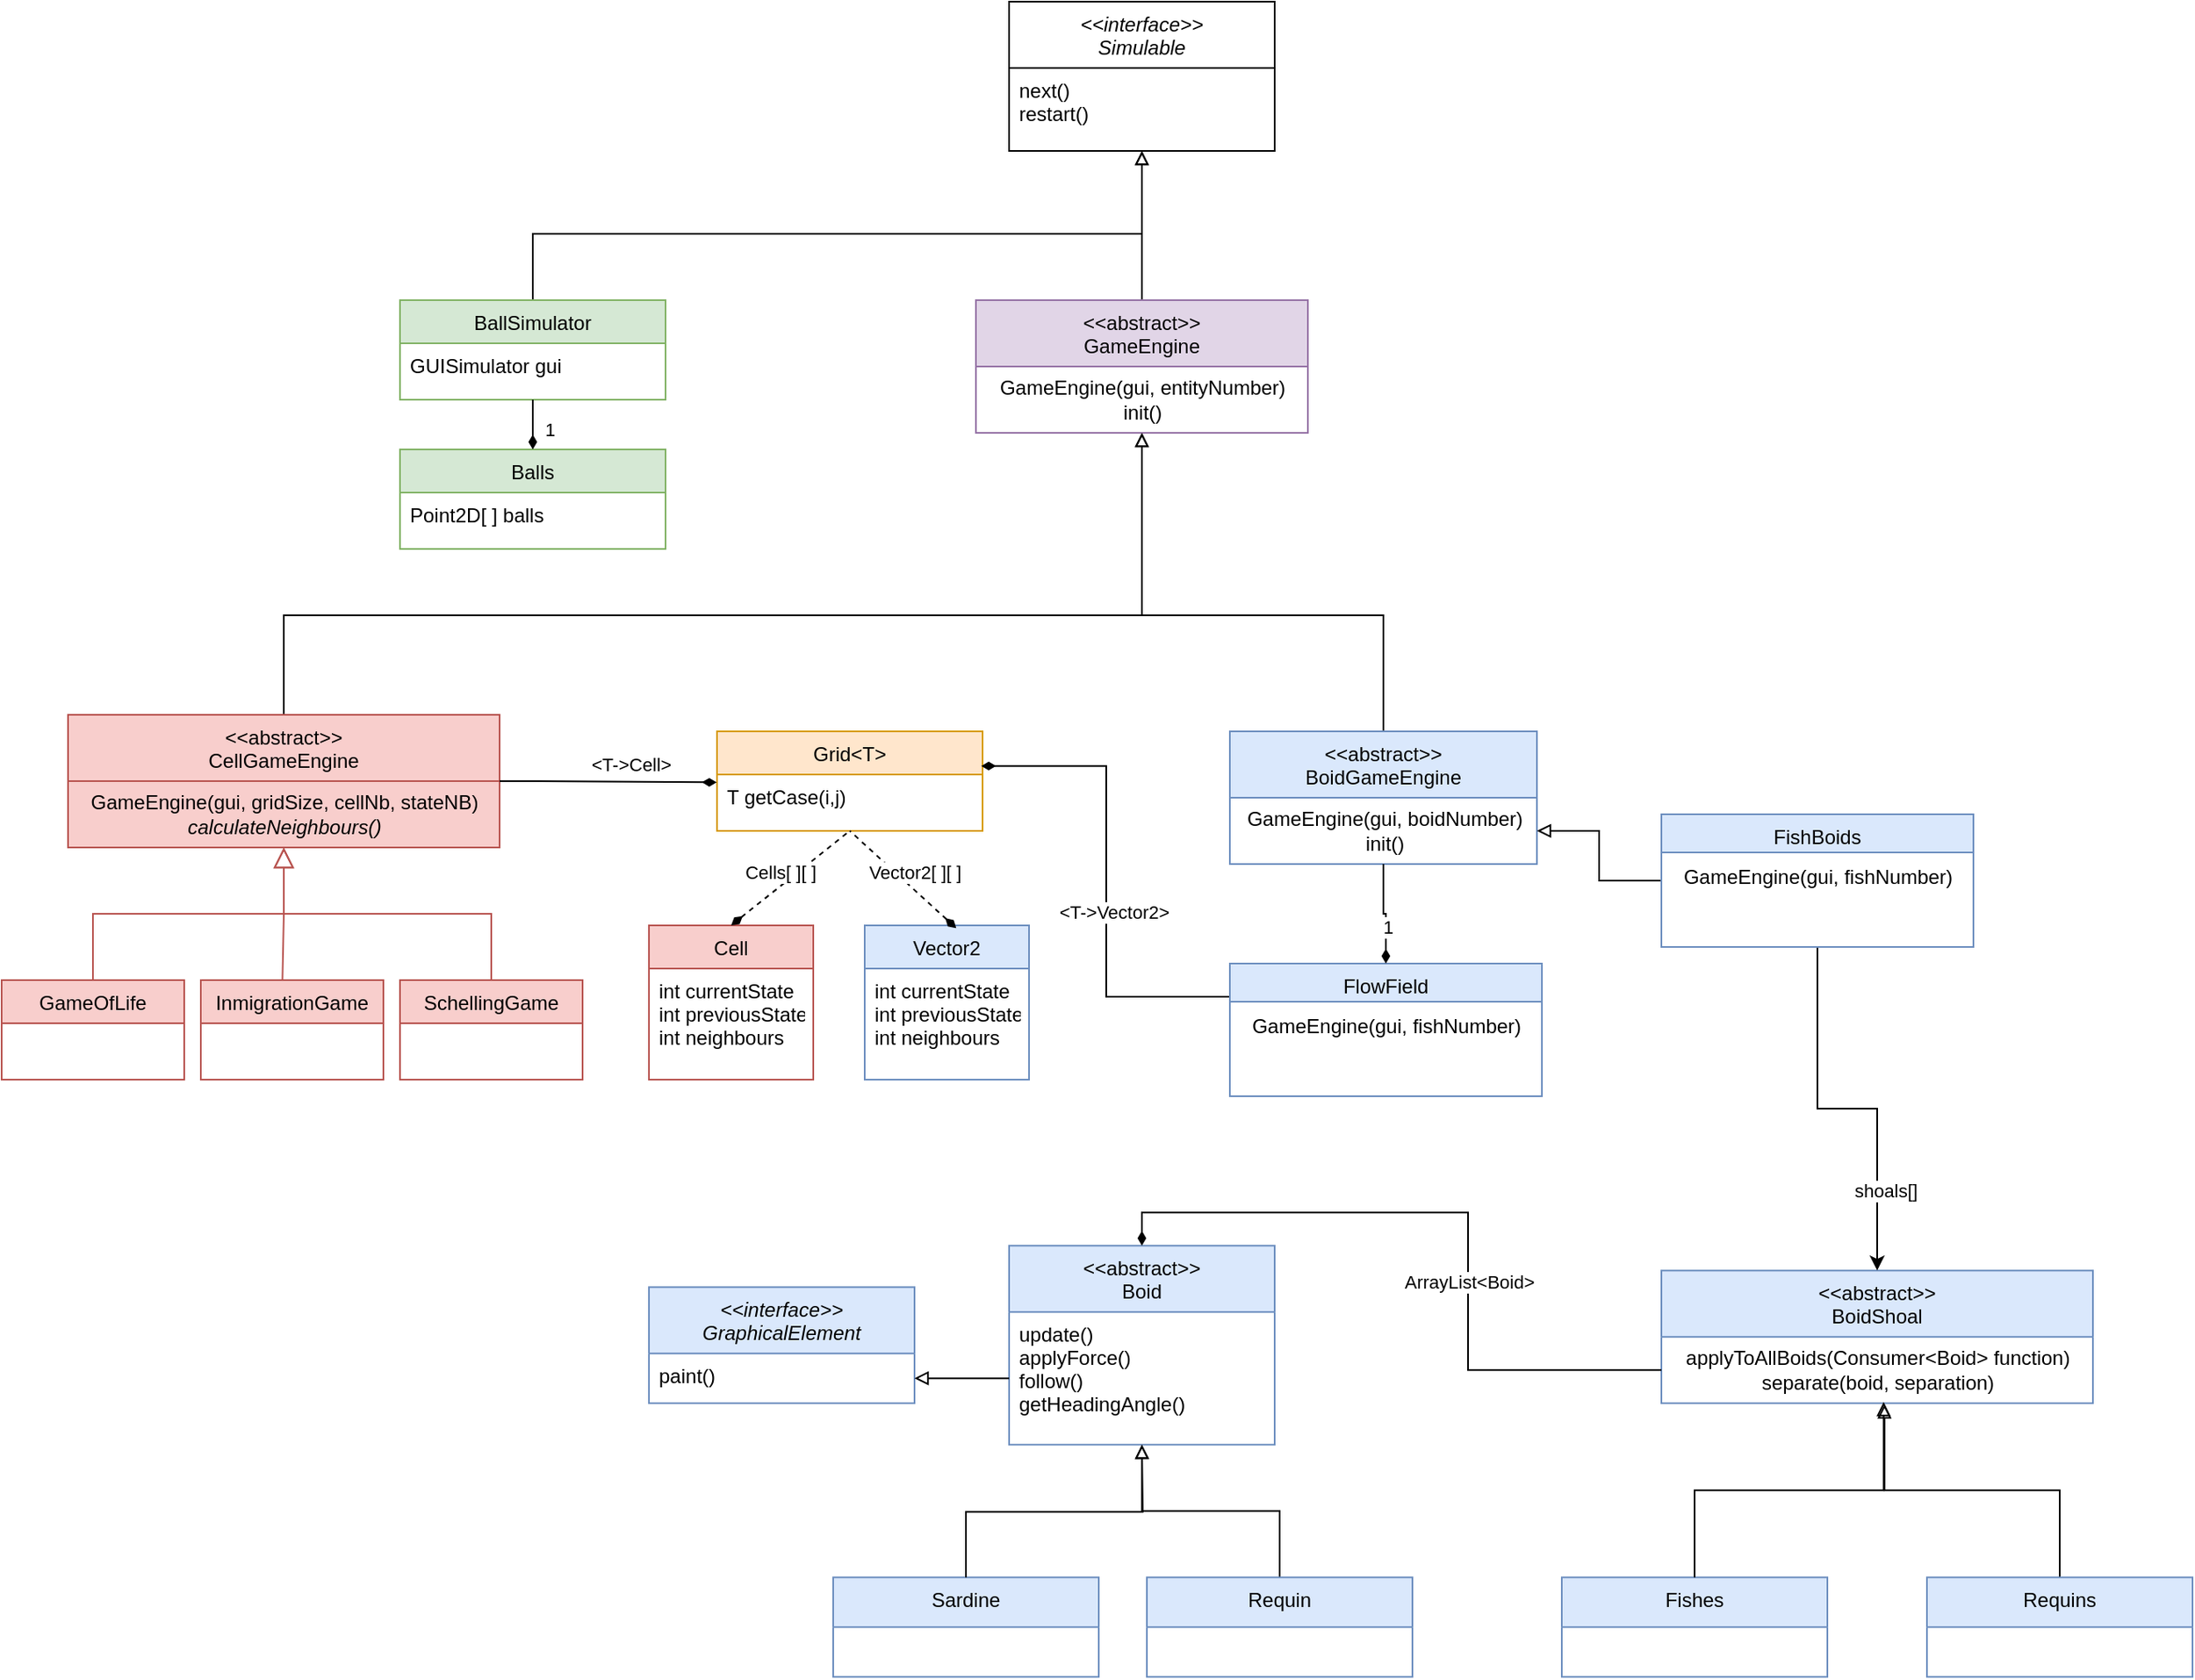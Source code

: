 <mxfile version="22.1.1" type="device">
  <diagram id="C5RBs43oDa-KdzZeNtuy" name="Page-1">
    <mxGraphModel dx="1716" dy="994" grid="1" gridSize="10" guides="1" tooltips="1" connect="1" arrows="1" fold="1" page="1" pageScale="1" pageWidth="827" pageHeight="1169" math="0" shadow="0">
      <root>
        <mxCell id="WIyWlLk6GJQsqaUBKTNV-0" />
        <mxCell id="WIyWlLk6GJQsqaUBKTNV-1" parent="WIyWlLk6GJQsqaUBKTNV-0" />
        <mxCell id="zkfFHV4jXpPFQw0GAbJ--0" value="&lt;&lt;interface&gt;&gt;&#xa;Simulable" style="swimlane;fontStyle=2;align=center;verticalAlign=top;childLayout=stackLayout;horizontal=1;startSize=40;horizontalStack=0;resizeParent=1;resizeLast=0;collapsible=1;marginBottom=0;rounded=0;shadow=0;strokeWidth=1;" parent="WIyWlLk6GJQsqaUBKTNV-1" vertex="1">
          <mxGeometry x="737" y="120" width="160" height="90" as="geometry">
            <mxRectangle x="230" y="140" width="160" height="26" as="alternateBounds" />
          </mxGeometry>
        </mxCell>
        <mxCell id="zkfFHV4jXpPFQw0GAbJ--3" value="next()&#xa;restart()" style="text;align=left;verticalAlign=top;spacingLeft=4;spacingRight=4;overflow=hidden;rotatable=0;points=[[0,0.5],[1,0.5]];portConstraint=eastwest;rounded=0;shadow=0;html=0;" parent="zkfFHV4jXpPFQw0GAbJ--0" vertex="1">
          <mxGeometry y="40" width="160" height="50" as="geometry" />
        </mxCell>
        <mxCell id="DB8CZuMmbGzY8GER_vUw-54" style="edgeStyle=orthogonalEdgeStyle;rounded=0;orthogonalLoop=1;jettySize=auto;html=1;endArrow=block;endFill=0;exitX=0.5;exitY=0;exitDx=0;exitDy=0;" edge="1" parent="WIyWlLk6GJQsqaUBKTNV-1" source="zkfFHV4jXpPFQw0GAbJ--6" target="zkfFHV4jXpPFQw0GAbJ--0">
          <mxGeometry relative="1" as="geometry">
            <Array as="points">
              <mxPoint x="450" y="260" />
              <mxPoint x="817" y="260" />
            </Array>
          </mxGeometry>
        </mxCell>
        <mxCell id="zkfFHV4jXpPFQw0GAbJ--6" value="BallSimulator" style="swimlane;fontStyle=0;align=center;verticalAlign=top;childLayout=stackLayout;horizontal=1;startSize=26;horizontalStack=0;resizeParent=1;resizeLast=0;collapsible=1;marginBottom=0;rounded=0;shadow=0;strokeWidth=1;fillColor=#d5e8d4;strokeColor=#82b366;" parent="WIyWlLk6GJQsqaUBKTNV-1" vertex="1">
          <mxGeometry x="370" y="300" width="160" height="60" as="geometry">
            <mxRectangle x="130" y="380" width="160" height="26" as="alternateBounds" />
          </mxGeometry>
        </mxCell>
        <mxCell id="zkfFHV4jXpPFQw0GAbJ--7" value="GUISimulator gui" style="text;align=left;verticalAlign=top;spacingLeft=4;spacingRight=4;overflow=hidden;rotatable=0;points=[[0,0.5],[1,0.5]];portConstraint=eastwest;" parent="zkfFHV4jXpPFQw0GAbJ--6" vertex="1">
          <mxGeometry y="26" width="160" height="26" as="geometry" />
        </mxCell>
        <mxCell id="DB8CZuMmbGzY8GER_vUw-55" style="edgeStyle=orthogonalEdgeStyle;rounded=0;orthogonalLoop=1;jettySize=auto;html=1;endArrow=block;endFill=0;" edge="1" parent="WIyWlLk6GJQsqaUBKTNV-1" source="zkfFHV4jXpPFQw0GAbJ--13" target="6pFIFXFvaABA9hx1Z5jU-20">
          <mxGeometry relative="1" as="geometry">
            <Array as="points">
              <mxPoint x="300" y="490" />
              <mxPoint x="817" y="490" />
            </Array>
          </mxGeometry>
        </mxCell>
        <mxCell id="zkfFHV4jXpPFQw0GAbJ--13" value="&lt;&lt;abstract&gt;&gt;&#xa;CellGameEngine" style="swimlane;fontStyle=0;align=center;verticalAlign=top;childLayout=stackLayout;horizontal=1;startSize=40;horizontalStack=0;resizeParent=1;resizeLast=0;collapsible=1;marginBottom=0;rounded=0;shadow=0;strokeWidth=1;fillColor=#f8cecc;strokeColor=#b85450;" parent="WIyWlLk6GJQsqaUBKTNV-1" vertex="1">
          <mxGeometry x="170" y="550" width="260" height="80" as="geometry">
            <mxRectangle x="340" y="380" width="170" height="26" as="alternateBounds" />
          </mxGeometry>
        </mxCell>
        <mxCell id="DB8CZuMmbGzY8GER_vUw-8" value="&lt;div&gt;GameEngine(gui, gridSize, cellNb, stateNB)&lt;/div&gt;&lt;div&gt;&lt;i&gt;calculateNeighbours()&lt;/i&gt;&lt;br&gt;&lt;/div&gt;" style="text;html=1;align=center;verticalAlign=middle;resizable=0;points=[];autosize=1;strokeColor=#b85450;fillColor=#f8cecc;" vertex="1" parent="zkfFHV4jXpPFQw0GAbJ--13">
          <mxGeometry y="40" width="260" height="40" as="geometry" />
        </mxCell>
        <mxCell id="6pFIFXFvaABA9hx1Z5jU-0" value="Balls" style="swimlane;fontStyle=0;align=center;verticalAlign=top;childLayout=stackLayout;horizontal=1;startSize=26;horizontalStack=0;resizeParent=1;resizeLast=0;collapsible=1;marginBottom=0;rounded=0;shadow=0;strokeWidth=1;fillColor=#d5e8d4;strokeColor=#82b366;" parent="WIyWlLk6GJQsqaUBKTNV-1" vertex="1">
          <mxGeometry x="370" y="390" width="160" height="60" as="geometry">
            <mxRectangle x="130" y="380" width="160" height="26" as="alternateBounds" />
          </mxGeometry>
        </mxCell>
        <mxCell id="6pFIFXFvaABA9hx1Z5jU-1" value="Point2D[ ] balls" style="text;align=left;verticalAlign=top;spacingLeft=4;spacingRight=4;overflow=hidden;rotatable=0;points=[[0,0.5],[1,0.5]];portConstraint=eastwest;" parent="6pFIFXFvaABA9hx1Z5jU-0" vertex="1">
          <mxGeometry y="26" width="160" height="26" as="geometry" />
        </mxCell>
        <mxCell id="6pFIFXFvaABA9hx1Z5jU-2" value="" style="endArrow=none;html=1;rounded=0;entryX=0.5;entryY=1;entryDx=0;entryDy=0;exitX=0.5;exitY=0;exitDx=0;exitDy=0;startArrow=diamondThin;startFill=1;" parent="WIyWlLk6GJQsqaUBKTNV-1" source="6pFIFXFvaABA9hx1Z5jU-0" target="zkfFHV4jXpPFQw0GAbJ--6" edge="1">
          <mxGeometry width="50" height="50" relative="1" as="geometry">
            <mxPoint x="430" y="430" as="sourcePoint" />
            <mxPoint x="480" y="380" as="targetPoint" />
          </mxGeometry>
        </mxCell>
        <mxCell id="6pFIFXFvaABA9hx1Z5jU-3" value="1" style="edgeLabel;html=1;align=center;verticalAlign=middle;resizable=0;points=[];" parent="6pFIFXFvaABA9hx1Z5jU-2" vertex="1" connectable="0">
          <mxGeometry x="-0.2" y="-1" relative="1" as="geometry">
            <mxPoint x="9" as="offset" />
          </mxGeometry>
        </mxCell>
        <mxCell id="6pFIFXFvaABA9hx1Z5jU-4" value="Grid&lt;T&gt;" style="swimlane;fontStyle=0;align=center;verticalAlign=top;childLayout=stackLayout;horizontal=1;startSize=26;horizontalStack=0;resizeParent=1;resizeLast=0;collapsible=1;marginBottom=0;rounded=0;shadow=0;strokeWidth=1;fillColor=#ffe6cc;strokeColor=#d79b00;" parent="WIyWlLk6GJQsqaUBKTNV-1" vertex="1">
          <mxGeometry x="561" y="560" width="160" height="60" as="geometry">
            <mxRectangle x="130" y="380" width="160" height="26" as="alternateBounds" />
          </mxGeometry>
        </mxCell>
        <mxCell id="6pFIFXFvaABA9hx1Z5jU-5" value="T getCase(i,j)" style="text;align=left;verticalAlign=top;spacingLeft=4;spacingRight=4;overflow=hidden;rotatable=0;points=[[0,0.5],[1,0.5]];portConstraint=eastwest;" parent="6pFIFXFvaABA9hx1Z5jU-4" vertex="1">
          <mxGeometry y="26" width="160" height="26" as="geometry" />
        </mxCell>
        <mxCell id="6pFIFXFvaABA9hx1Z5jU-6" value="" style="endArrow=none;html=1;rounded=0;entryX=1;entryY=0.5;entryDx=0;entryDy=0;exitX=-0.001;exitY=0.182;exitDx=0;exitDy=0;startArrow=diamondThin;startFill=1;exitPerimeter=0;" parent="WIyWlLk6GJQsqaUBKTNV-1" source="6pFIFXFvaABA9hx1Z5jU-5" target="zkfFHV4jXpPFQw0GAbJ--13" edge="1">
          <mxGeometry width="50" height="50" relative="1" as="geometry">
            <mxPoint x="102" y="660" as="sourcePoint" />
            <mxPoint x="102" y="620" as="targetPoint" />
            <Array as="points">
              <mxPoint x="450" y="590" />
            </Array>
          </mxGeometry>
        </mxCell>
        <mxCell id="6pFIFXFvaABA9hx1Z5jU-7" value="&amp;lt;T-&amp;gt;Cell&amp;gt;" style="edgeLabel;html=1;align=center;verticalAlign=middle;resizable=0;points=[];" parent="6pFIFXFvaABA9hx1Z5jU-6" vertex="1" connectable="0">
          <mxGeometry x="-0.2" y="-1" relative="1" as="geometry">
            <mxPoint y="-10" as="offset" />
          </mxGeometry>
        </mxCell>
        <mxCell id="6pFIFXFvaABA9hx1Z5jU-8" value="Cell" style="swimlane;fontStyle=0;align=center;verticalAlign=top;childLayout=stackLayout;horizontal=1;startSize=26;horizontalStack=0;resizeParent=1;resizeLast=0;collapsible=1;marginBottom=0;rounded=0;shadow=0;strokeWidth=1;fillColor=#f8cecc;strokeColor=#b85450;" parent="WIyWlLk6GJQsqaUBKTNV-1" vertex="1">
          <mxGeometry x="520" y="677" width="99" height="93" as="geometry">
            <mxRectangle x="130" y="380" width="160" height="26" as="alternateBounds" />
          </mxGeometry>
        </mxCell>
        <mxCell id="6pFIFXFvaABA9hx1Z5jU-9" value="int currentState&#xa;int previousState&#xa;int neighbours" style="text;align=left;verticalAlign=top;spacingLeft=4;spacingRight=4;overflow=hidden;rotatable=0;points=[[0,0.5],[1,0.5]];portConstraint=eastwest;" parent="6pFIFXFvaABA9hx1Z5jU-8" vertex="1">
          <mxGeometry y="26" width="99" height="64" as="geometry" />
        </mxCell>
        <mxCell id="6pFIFXFvaABA9hx1Z5jU-12" value="GameOfLife" style="swimlane;fontStyle=0;align=center;verticalAlign=top;childLayout=stackLayout;horizontal=1;startSize=26;horizontalStack=0;resizeParent=1;resizeLast=0;collapsible=1;marginBottom=0;rounded=0;shadow=0;strokeWidth=1;fillColor=#f8cecc;strokeColor=#b85450;" parent="WIyWlLk6GJQsqaUBKTNV-1" vertex="1">
          <mxGeometry x="130" y="710" width="110" height="60" as="geometry">
            <mxRectangle x="130" y="380" width="160" height="26" as="alternateBounds" />
          </mxGeometry>
        </mxCell>
        <mxCell id="6pFIFXFvaABA9hx1Z5jU-14" value="InmigrationGame" style="swimlane;fontStyle=0;align=center;verticalAlign=top;childLayout=stackLayout;horizontal=1;startSize=26;horizontalStack=0;resizeParent=1;resizeLast=0;collapsible=1;marginBottom=0;rounded=0;shadow=0;strokeWidth=1;fillColor=#f8cecc;strokeColor=#b85450;" parent="WIyWlLk6GJQsqaUBKTNV-1" vertex="1">
          <mxGeometry x="250" y="710" width="110" height="60" as="geometry">
            <mxRectangle x="130" y="380" width="160" height="26" as="alternateBounds" />
          </mxGeometry>
        </mxCell>
        <mxCell id="6pFIFXFvaABA9hx1Z5jU-15" value="SchellingGame" style="swimlane;fontStyle=0;align=center;verticalAlign=top;childLayout=stackLayout;horizontal=1;startSize=26;horizontalStack=0;resizeParent=1;resizeLast=0;collapsible=1;marginBottom=0;rounded=0;shadow=0;strokeWidth=1;fillColor=#f8cecc;strokeColor=#b85450;" parent="WIyWlLk6GJQsqaUBKTNV-1" vertex="1">
          <mxGeometry x="370" y="710" width="110" height="60" as="geometry">
            <mxRectangle x="130" y="380" width="160" height="26" as="alternateBounds" />
          </mxGeometry>
        </mxCell>
        <mxCell id="DB8CZuMmbGzY8GER_vUw-53" style="edgeStyle=orthogonalEdgeStyle;rounded=0;orthogonalLoop=1;jettySize=auto;html=1;endArrow=block;endFill=0;" edge="1" parent="WIyWlLk6GJQsqaUBKTNV-1" source="6pFIFXFvaABA9hx1Z5jU-20" target="zkfFHV4jXpPFQw0GAbJ--0">
          <mxGeometry relative="1" as="geometry" />
        </mxCell>
        <mxCell id="6pFIFXFvaABA9hx1Z5jU-20" value="&lt;&lt;abstract&gt;&gt;&#xa;GameEngine" style="swimlane;fontStyle=0;align=center;verticalAlign=top;childLayout=stackLayout;horizontal=1;startSize=40;horizontalStack=0;resizeParent=1;resizeLast=0;collapsible=1;marginBottom=0;rounded=0;shadow=0;strokeWidth=1;fillColor=#e1d5e7;strokeColor=#9673a6;" parent="WIyWlLk6GJQsqaUBKTNV-1" vertex="1">
          <mxGeometry x="717" y="300" width="200" height="80" as="geometry">
            <mxRectangle x="340" y="380" width="170" height="26" as="alternateBounds" />
          </mxGeometry>
        </mxCell>
        <mxCell id="DB8CZuMmbGzY8GER_vUw-7" value="&lt;div&gt;GameEngine(gui, entityNumber)&lt;/div&gt;&lt;div&gt;init()&lt;br&gt;&lt;/div&gt;" style="text;html=1;align=center;verticalAlign=middle;resizable=0;points=[];autosize=1;strokeColor=none;fillColor=none;" vertex="1" parent="6pFIFXFvaABA9hx1Z5jU-20">
          <mxGeometry y="40" width="200" height="40" as="geometry" />
        </mxCell>
        <mxCell id="DB8CZuMmbGzY8GER_vUw-1" value="" style="endArrow=none;html=1;rounded=0;entryX=0.5;entryY=1;entryDx=0;entryDy=0;exitX=0.5;exitY=0;exitDx=0;exitDy=0;startArrow=diamondThin;startFill=1;dashed=1;" edge="1" parent="WIyWlLk6GJQsqaUBKTNV-1" source="6pFIFXFvaABA9hx1Z5jU-8" target="6pFIFXFvaABA9hx1Z5jU-4">
          <mxGeometry width="50" height="50" relative="1" as="geometry">
            <mxPoint x="571" y="601" as="sourcePoint" />
            <mxPoint x="403" y="745" as="targetPoint" />
            <Array as="points" />
          </mxGeometry>
        </mxCell>
        <mxCell id="DB8CZuMmbGzY8GER_vUw-2" value="Cells[ ][ ]" style="edgeLabel;html=1;align=center;verticalAlign=middle;resizable=0;points=[];" vertex="1" connectable="0" parent="DB8CZuMmbGzY8GER_vUw-1">
          <mxGeometry x="-0.2" y="-1" relative="1" as="geometry">
            <mxPoint y="-10" as="offset" />
          </mxGeometry>
        </mxCell>
        <mxCell id="6pFIFXFvaABA9hx1Z5jU-16" value="" style="endArrow=block;endSize=10;endFill=0;shadow=0;strokeWidth=1;rounded=0;edgeStyle=elbowEdgeStyle;elbow=vertical;entryX=0.5;entryY=1;entryDx=0;entryDy=0;exitX=0.5;exitY=0;exitDx=0;exitDy=0;fillColor=#f8cecc;strokeColor=#b85450;" parent="WIyWlLk6GJQsqaUBKTNV-1" target="zkfFHV4jXpPFQw0GAbJ--13" edge="1" source="6pFIFXFvaABA9hx1Z5jU-15">
          <mxGeometry width="160" relative="1" as="geometry">
            <mxPoint x="422" y="650" as="sourcePoint" />
            <mxPoint x="312" y="500" as="targetPoint" />
          </mxGeometry>
        </mxCell>
        <mxCell id="6pFIFXFvaABA9hx1Z5jU-17" value="" style="endArrow=block;endSize=10;endFill=0;shadow=0;strokeWidth=1;rounded=0;edgeStyle=elbowEdgeStyle;elbow=vertical;entryX=0.5;entryY=1;entryDx=0;entryDy=0;exitX=0.5;exitY=0;exitDx=0;exitDy=0;fillColor=#f8cecc;strokeColor=#b85450;" parent="WIyWlLk6GJQsqaUBKTNV-1" target="zkfFHV4jXpPFQw0GAbJ--13" edge="1" source="6pFIFXFvaABA9hx1Z5jU-12">
          <mxGeometry width="160" relative="1" as="geometry">
            <mxPoint x="182" y="650" as="sourcePoint" />
            <mxPoint x="372" y="500" as="targetPoint" />
          </mxGeometry>
        </mxCell>
        <mxCell id="DB8CZuMmbGzY8GER_vUw-9" value="" style="endArrow=none;html=1;rounded=0;exitX=0.447;exitY=-0.001;exitDx=0;exitDy=0;exitPerimeter=0;fillColor=#f8cecc;strokeColor=#b85450;" edge="1" parent="WIyWlLk6GJQsqaUBKTNV-1" source="6pFIFXFvaABA9hx1Z5jU-14">
          <mxGeometry width="50" height="50" relative="1" as="geometry">
            <mxPoint x="260" y="720" as="sourcePoint" />
            <mxPoint x="300" y="670" as="targetPoint" />
          </mxGeometry>
        </mxCell>
        <mxCell id="DB8CZuMmbGzY8GER_vUw-56" style="edgeStyle=orthogonalEdgeStyle;rounded=0;orthogonalLoop=1;jettySize=auto;html=1;endArrow=block;endFill=0;" edge="1" parent="WIyWlLk6GJQsqaUBKTNV-1" source="DB8CZuMmbGzY8GER_vUw-10" target="6pFIFXFvaABA9hx1Z5jU-20">
          <mxGeometry relative="1" as="geometry">
            <Array as="points">
              <mxPoint x="962" y="490" />
              <mxPoint x="817" y="490" />
            </Array>
          </mxGeometry>
        </mxCell>
        <mxCell id="DB8CZuMmbGzY8GER_vUw-10" value="&lt;&lt;abstract&gt;&gt;&#xa;BoidGameEngine" style="swimlane;fontStyle=0;align=center;verticalAlign=top;childLayout=stackLayout;horizontal=1;startSize=40;horizontalStack=0;resizeParent=1;resizeLast=0;collapsible=1;marginBottom=0;rounded=0;shadow=0;strokeWidth=1;fillColor=#dae8fc;strokeColor=#6c8ebf;" vertex="1" parent="WIyWlLk6GJQsqaUBKTNV-1">
          <mxGeometry x="870" y="560" width="185" height="80" as="geometry">
            <mxRectangle x="340" y="380" width="170" height="26" as="alternateBounds" />
          </mxGeometry>
        </mxCell>
        <mxCell id="DB8CZuMmbGzY8GER_vUw-11" value="&lt;div&gt;GameEngine(gui, boidNumber)&lt;/div&gt;&lt;div&gt;init()&lt;br&gt;&lt;/div&gt;" style="text;html=1;align=center;verticalAlign=middle;resizable=0;points=[];autosize=1;strokeColor=none;fillColor=none;" vertex="1" parent="DB8CZuMmbGzY8GER_vUw-10">
          <mxGeometry y="40" width="185" height="40" as="geometry" />
        </mxCell>
        <mxCell id="DB8CZuMmbGzY8GER_vUw-15" value="&lt;&lt;abstract&gt;&gt;&#xa;Boid" style="swimlane;fontStyle=0;align=center;verticalAlign=top;childLayout=stackLayout;horizontal=1;startSize=40;horizontalStack=0;resizeParent=1;resizeLast=0;collapsible=1;marginBottom=0;rounded=0;shadow=0;strokeWidth=1;fillColor=#dae8fc;strokeColor=#6c8ebf;" vertex="1" parent="WIyWlLk6GJQsqaUBKTNV-1">
          <mxGeometry x="737" y="870.08" width="160" height="120" as="geometry">
            <mxRectangle x="130" y="380" width="160" height="26" as="alternateBounds" />
          </mxGeometry>
        </mxCell>
        <mxCell id="DB8CZuMmbGzY8GER_vUw-16" value="update()&#xa;applyForce()&#xa;follow()&#xa;getHeadingAngle()&#xa;&#xa;" style="text;align=left;verticalAlign=top;spacingLeft=4;spacingRight=4;overflow=hidden;rotatable=0;points=[[0,0.5],[1,0.5]];portConstraint=eastwest;" vertex="1" parent="DB8CZuMmbGzY8GER_vUw-15">
          <mxGeometry y="40" width="160" height="80" as="geometry" />
        </mxCell>
        <mxCell id="DB8CZuMmbGzY8GER_vUw-17" value="&lt;&lt;interface&gt;&gt;&#xa;GraphicalElement" style="swimlane;fontStyle=2;align=center;verticalAlign=top;childLayout=stackLayout;horizontal=1;startSize=40;horizontalStack=0;resizeParent=1;resizeLast=0;collapsible=1;marginBottom=0;rounded=0;shadow=0;strokeWidth=1;fillColor=#dae8fc;strokeColor=#6c8ebf;" vertex="1" parent="WIyWlLk6GJQsqaUBKTNV-1">
          <mxGeometry x="520" y="895.08" width="160" height="70" as="geometry">
            <mxRectangle x="230" y="140" width="160" height="26" as="alternateBounds" />
          </mxGeometry>
        </mxCell>
        <mxCell id="DB8CZuMmbGzY8GER_vUw-18" value="paint()" style="text;align=left;verticalAlign=top;spacingLeft=4;spacingRight=4;overflow=hidden;rotatable=0;points=[[0,0.5],[1,0.5]];portConstraint=eastwest;rounded=0;shadow=0;html=0;" vertex="1" parent="DB8CZuMmbGzY8GER_vUw-17">
          <mxGeometry y="40" width="160" height="30" as="geometry" />
        </mxCell>
        <mxCell id="DB8CZuMmbGzY8GER_vUw-19" style="edgeStyle=orthogonalEdgeStyle;rounded=0;orthogonalLoop=1;jettySize=auto;html=1;exitX=0;exitY=0.5;exitDx=0;exitDy=0;entryX=1;entryY=0.5;entryDx=0;entryDy=0;endArrow=block;endFill=0;" edge="1" parent="WIyWlLk6GJQsqaUBKTNV-1" source="DB8CZuMmbGzY8GER_vUw-16" target="DB8CZuMmbGzY8GER_vUw-18">
          <mxGeometry relative="1" as="geometry" />
        </mxCell>
        <mxCell id="DB8CZuMmbGzY8GER_vUw-20" value="&lt;&lt;abstract&gt;&gt;&#xa;BoidShoal" style="swimlane;fontStyle=0;align=center;verticalAlign=top;childLayout=stackLayout;horizontal=1;startSize=40;horizontalStack=0;resizeParent=1;resizeLast=0;collapsible=1;marginBottom=0;rounded=0;shadow=0;strokeWidth=1;fillColor=#dae8fc;strokeColor=#6c8ebf;" vertex="1" parent="WIyWlLk6GJQsqaUBKTNV-1">
          <mxGeometry x="1130" y="885.08" width="260" height="80" as="geometry">
            <mxRectangle x="340" y="380" width="170" height="26" as="alternateBounds" />
          </mxGeometry>
        </mxCell>
        <mxCell id="DB8CZuMmbGzY8GER_vUw-21" value="&lt;div&gt;applyToAllBoids(Consumer&amp;lt;Boid&amp;gt; function)&lt;/div&gt;&lt;div&gt;separate(boid, separation)&lt;br&gt;&lt;/div&gt;" style="text;html=1;align=center;verticalAlign=middle;resizable=0;points=[];autosize=1;strokeColor=none;fillColor=none;" vertex="1" parent="DB8CZuMmbGzY8GER_vUw-20">
          <mxGeometry y="40" width="260" height="40" as="geometry" />
        </mxCell>
        <mxCell id="DB8CZuMmbGzY8GER_vUw-22" style="edgeStyle=orthogonalEdgeStyle;rounded=0;orthogonalLoop=1;jettySize=auto;html=1;entryX=0.5;entryY=0;entryDx=0;entryDy=0;endArrow=diamondThin;endFill=1;" edge="1" parent="WIyWlLk6GJQsqaUBKTNV-1" source="DB8CZuMmbGzY8GER_vUw-21" target="DB8CZuMmbGzY8GER_vUw-15">
          <mxGeometry relative="1" as="geometry" />
        </mxCell>
        <mxCell id="DB8CZuMmbGzY8GER_vUw-23" value="ArrayList&amp;lt;Boid&amp;gt;" style="edgeLabel;html=1;align=center;verticalAlign=middle;resizable=0;points=[];" vertex="1" connectable="0" parent="DB8CZuMmbGzY8GER_vUw-22">
          <mxGeometry x="-0.208" relative="1" as="geometry">
            <mxPoint as="offset" />
          </mxGeometry>
        </mxCell>
        <mxCell id="DB8CZuMmbGzY8GER_vUw-24" value="Sardine" style="swimlane;fontStyle=0;align=center;verticalAlign=top;childLayout=stackLayout;horizontal=1;startSize=30;horizontalStack=0;resizeParent=1;resizeLast=0;collapsible=1;marginBottom=0;rounded=0;shadow=0;strokeWidth=1;fillColor=#dae8fc;strokeColor=#6c8ebf;" vertex="1" parent="WIyWlLk6GJQsqaUBKTNV-1">
          <mxGeometry x="631" y="1070.08" width="160" height="60" as="geometry">
            <mxRectangle x="130" y="380" width="160" height="26" as="alternateBounds" />
          </mxGeometry>
        </mxCell>
        <mxCell id="DB8CZuMmbGzY8GER_vUw-27" style="edgeStyle=orthogonalEdgeStyle;rounded=0;orthogonalLoop=1;jettySize=auto;html=1;exitX=0.5;exitY=0;exitDx=0;exitDy=0;endArrow=block;endFill=0;" edge="1" parent="WIyWlLk6GJQsqaUBKTNV-1" source="DB8CZuMmbGzY8GER_vUw-24">
          <mxGeometry relative="1" as="geometry">
            <mxPoint x="817" y="990.08" as="targetPoint" />
          </mxGeometry>
        </mxCell>
        <mxCell id="DB8CZuMmbGzY8GER_vUw-30" style="edgeStyle=orthogonalEdgeStyle;rounded=0;orthogonalLoop=1;jettySize=auto;html=1;exitX=0.5;exitY=0;exitDx=0;exitDy=0;endArrow=block;endFill=0;entryX=0.5;entryY=1.001;entryDx=0;entryDy=0;entryPerimeter=0;" edge="1" parent="WIyWlLk6GJQsqaUBKTNV-1" source="DB8CZuMmbGzY8GER_vUw-28" target="DB8CZuMmbGzY8GER_vUw-16">
          <mxGeometry relative="1" as="geometry">
            <mxPoint x="820" y="990.08" as="targetPoint" />
          </mxGeometry>
        </mxCell>
        <mxCell id="DB8CZuMmbGzY8GER_vUw-28" value="Requin" style="swimlane;fontStyle=0;align=center;verticalAlign=top;childLayout=stackLayout;horizontal=1;startSize=30;horizontalStack=0;resizeParent=1;resizeLast=0;collapsible=1;marginBottom=0;rounded=0;shadow=0;strokeWidth=1;fillColor=#dae8fc;strokeColor=#6c8ebf;" vertex="1" parent="WIyWlLk6GJQsqaUBKTNV-1">
          <mxGeometry x="820" y="1070.08" width="160" height="60" as="geometry">
            <mxRectangle x="130" y="380" width="160" height="26" as="alternateBounds" />
          </mxGeometry>
        </mxCell>
        <mxCell id="DB8CZuMmbGzY8GER_vUw-32" value="Fishes" style="swimlane;fontStyle=0;align=center;verticalAlign=top;childLayout=stackLayout;horizontal=1;startSize=30;horizontalStack=0;resizeParent=1;resizeLast=0;collapsible=1;marginBottom=0;rounded=0;shadow=0;strokeWidth=1;fillColor=#dae8fc;strokeColor=#6c8ebf;" vertex="1" parent="WIyWlLk6GJQsqaUBKTNV-1">
          <mxGeometry x="1070" y="1070.08" width="160" height="60" as="geometry">
            <mxRectangle x="130" y="380" width="160" height="26" as="alternateBounds" />
          </mxGeometry>
        </mxCell>
        <mxCell id="DB8CZuMmbGzY8GER_vUw-33" style="edgeStyle=orthogonalEdgeStyle;rounded=0;orthogonalLoop=1;jettySize=auto;html=1;exitX=0.5;exitY=0;exitDx=0;exitDy=0;endArrow=block;endFill=0;entryX=0.515;entryY=0.983;entryDx=0;entryDy=0;entryPerimeter=0;" edge="1" parent="WIyWlLk6GJQsqaUBKTNV-1" source="DB8CZuMmbGzY8GER_vUw-32" target="DB8CZuMmbGzY8GER_vUw-21">
          <mxGeometry relative="1" as="geometry">
            <mxPoint x="1226" y="990.08" as="targetPoint" />
          </mxGeometry>
        </mxCell>
        <mxCell id="DB8CZuMmbGzY8GER_vUw-34" style="edgeStyle=orthogonalEdgeStyle;rounded=0;orthogonalLoop=1;jettySize=auto;html=1;exitX=0.5;exitY=0;exitDx=0;exitDy=0;endArrow=block;endFill=0;entryX=0.517;entryY=1.017;entryDx=0;entryDy=0;entryPerimeter=0;" edge="1" parent="WIyWlLk6GJQsqaUBKTNV-1" source="DB8CZuMmbGzY8GER_vUw-35" target="DB8CZuMmbGzY8GER_vUw-21">
          <mxGeometry relative="1" as="geometry">
            <mxPoint x="1226" y="990.08" as="targetPoint" />
          </mxGeometry>
        </mxCell>
        <mxCell id="DB8CZuMmbGzY8GER_vUw-35" value="Requins" style="swimlane;fontStyle=0;align=center;verticalAlign=top;childLayout=stackLayout;horizontal=1;startSize=30;horizontalStack=0;resizeParent=1;resizeLast=0;collapsible=1;marginBottom=0;rounded=0;shadow=0;strokeWidth=1;fillColor=#dae8fc;strokeColor=#6c8ebf;" vertex="1" parent="WIyWlLk6GJQsqaUBKTNV-1">
          <mxGeometry x="1290" y="1070.08" width="160" height="60" as="geometry">
            <mxRectangle x="130" y="380" width="160" height="26" as="alternateBounds" />
          </mxGeometry>
        </mxCell>
        <mxCell id="DB8CZuMmbGzY8GER_vUw-39" style="edgeStyle=orthogonalEdgeStyle;rounded=0;orthogonalLoop=1;jettySize=auto;html=1;endArrow=block;endFill=0;" edge="1" parent="WIyWlLk6GJQsqaUBKTNV-1" source="DB8CZuMmbGzY8GER_vUw-37" target="DB8CZuMmbGzY8GER_vUw-11">
          <mxGeometry relative="1" as="geometry" />
        </mxCell>
        <mxCell id="DB8CZuMmbGzY8GER_vUw-46" style="edgeStyle=orthogonalEdgeStyle;rounded=0;orthogonalLoop=1;jettySize=auto;html=1;entryX=0.995;entryY=0.348;entryDx=0;entryDy=0;endArrow=diamondThin;endFill=1;exitX=0;exitY=0.25;exitDx=0;exitDy=0;entryPerimeter=0;" edge="1" parent="WIyWlLk6GJQsqaUBKTNV-1" source="DB8CZuMmbGzY8GER_vUw-40" target="6pFIFXFvaABA9hx1Z5jU-4">
          <mxGeometry relative="1" as="geometry" />
        </mxCell>
        <mxCell id="DB8CZuMmbGzY8GER_vUw-47" value="&amp;lt;T-&amp;gt;Vector2&amp;gt;" style="edgeLabel;html=1;align=center;verticalAlign=middle;resizable=0;points=[];" vertex="1" connectable="0" parent="DB8CZuMmbGzY8GER_vUw-46">
          <mxGeometry x="-0.198" y="1" relative="1" as="geometry">
            <mxPoint x="5" y="-10" as="offset" />
          </mxGeometry>
        </mxCell>
        <mxCell id="DB8CZuMmbGzY8GER_vUw-51" style="edgeStyle=orthogonalEdgeStyle;rounded=0;orthogonalLoop=1;jettySize=auto;html=1;exitX=0.5;exitY=1;exitDx=0;exitDy=0;" edge="1" parent="WIyWlLk6GJQsqaUBKTNV-1" source="DB8CZuMmbGzY8GER_vUw-37" target="DB8CZuMmbGzY8GER_vUw-20">
          <mxGeometry relative="1" as="geometry" />
        </mxCell>
        <mxCell id="DB8CZuMmbGzY8GER_vUw-52" value="shoals[]" style="edgeLabel;html=1;align=center;verticalAlign=middle;resizable=0;points=[];" vertex="1" connectable="0" parent="DB8CZuMmbGzY8GER_vUw-51">
          <mxGeometry x="0.583" y="5" relative="1" as="geometry">
            <mxPoint as="offset" />
          </mxGeometry>
        </mxCell>
        <mxCell id="DB8CZuMmbGzY8GER_vUw-37" value="FishBoids" style="swimlane;fontStyle=0;align=center;verticalAlign=top;childLayout=stackLayout;horizontal=1;startSize=23;horizontalStack=0;resizeParent=1;resizeLast=0;collapsible=1;marginBottom=0;rounded=0;shadow=0;strokeWidth=1;fillColor=#dae8fc;strokeColor=#6c8ebf;" vertex="1" parent="WIyWlLk6GJQsqaUBKTNV-1">
          <mxGeometry x="1130" y="610" width="188" height="80" as="geometry">
            <mxRectangle x="340" y="380" width="170" height="26" as="alternateBounds" />
          </mxGeometry>
        </mxCell>
        <mxCell id="DB8CZuMmbGzY8GER_vUw-38" value="&lt;div&gt;GameEngine(gui, fishNumber)&lt;/div&gt;" style="text;html=1;align=center;verticalAlign=middle;resizable=0;points=[];autosize=1;strokeColor=none;fillColor=none;" vertex="1" parent="DB8CZuMmbGzY8GER_vUw-37">
          <mxGeometry y="23" width="188" height="30" as="geometry" />
        </mxCell>
        <mxCell id="DB8CZuMmbGzY8GER_vUw-40" value="FlowField" style="swimlane;fontStyle=0;align=center;verticalAlign=top;childLayout=stackLayout;horizontal=1;startSize=23;horizontalStack=0;resizeParent=1;resizeLast=0;collapsible=1;marginBottom=0;rounded=0;shadow=0;strokeWidth=1;fillColor=#dae8fc;strokeColor=#6c8ebf;" vertex="1" parent="WIyWlLk6GJQsqaUBKTNV-1">
          <mxGeometry x="870" y="700" width="188" height="80" as="geometry">
            <mxRectangle x="340" y="380" width="170" height="26" as="alternateBounds" />
          </mxGeometry>
        </mxCell>
        <mxCell id="DB8CZuMmbGzY8GER_vUw-41" value="&lt;div&gt;GameEngine(gui, fishNumber)&lt;/div&gt;" style="text;html=1;align=center;verticalAlign=middle;resizable=0;points=[];autosize=1;" vertex="1" parent="DB8CZuMmbGzY8GER_vUw-40">
          <mxGeometry y="23" width="188" height="30" as="geometry" />
        </mxCell>
        <mxCell id="DB8CZuMmbGzY8GER_vUw-42" value="Vector2" style="swimlane;fontStyle=0;align=center;verticalAlign=top;childLayout=stackLayout;horizontal=1;startSize=26;horizontalStack=0;resizeParent=1;resizeLast=0;collapsible=1;marginBottom=0;rounded=0;shadow=0;strokeWidth=1;fillColor=#dae8fc;strokeColor=#6c8ebf;" vertex="1" parent="WIyWlLk6GJQsqaUBKTNV-1">
          <mxGeometry x="650" y="677" width="99" height="93" as="geometry">
            <mxRectangle x="130" y="380" width="160" height="26" as="alternateBounds" />
          </mxGeometry>
        </mxCell>
        <mxCell id="DB8CZuMmbGzY8GER_vUw-43" value="int currentState&#xa;int previousState&#xa;int neighbours" style="text;align=left;verticalAlign=top;spacingLeft=4;spacingRight=4;overflow=hidden;rotatable=0;points=[[0,0.5],[1,0.5]];portConstraint=eastwest;" vertex="1" parent="DB8CZuMmbGzY8GER_vUw-42">
          <mxGeometry y="26" width="99" height="64" as="geometry" />
        </mxCell>
        <mxCell id="DB8CZuMmbGzY8GER_vUw-44" value="" style="endArrow=none;html=1;rounded=0;entryX=0.5;entryY=1;entryDx=0;entryDy=0;exitX=0.557;exitY=0.018;exitDx=0;exitDy=0;startArrow=diamondThin;startFill=1;dashed=1;exitPerimeter=0;" edge="1" parent="WIyWlLk6GJQsqaUBKTNV-1" source="DB8CZuMmbGzY8GER_vUw-42" target="6pFIFXFvaABA9hx1Z5jU-4">
          <mxGeometry width="50" height="50" relative="1" as="geometry">
            <mxPoint x="580" y="687" as="sourcePoint" />
            <mxPoint x="651" y="630" as="targetPoint" />
            <Array as="points" />
          </mxGeometry>
        </mxCell>
        <mxCell id="DB8CZuMmbGzY8GER_vUw-45" value="Vector2[ ][ ]" style="edgeLabel;html=1;align=center;verticalAlign=middle;resizable=0;points=[];" vertex="1" connectable="0" parent="DB8CZuMmbGzY8GER_vUw-44">
          <mxGeometry x="-0.2" y="-1" relative="1" as="geometry">
            <mxPoint y="-10" as="offset" />
          </mxGeometry>
        </mxCell>
        <mxCell id="DB8CZuMmbGzY8GER_vUw-48" style="edgeStyle=orthogonalEdgeStyle;rounded=0;orthogonalLoop=1;jettySize=auto;html=1;entryX=0.5;entryY=0;entryDx=0;entryDy=0;endArrow=diamondThin;endFill=1;" edge="1" parent="WIyWlLk6GJQsqaUBKTNV-1" source="DB8CZuMmbGzY8GER_vUw-11" target="DB8CZuMmbGzY8GER_vUw-40">
          <mxGeometry relative="1" as="geometry" />
        </mxCell>
        <mxCell id="DB8CZuMmbGzY8GER_vUw-49" value="1" style="edgeLabel;html=1;align=center;verticalAlign=middle;resizable=0;points=[];" vertex="1" connectable="0" parent="DB8CZuMmbGzY8GER_vUw-48">
          <mxGeometry x="0.321" y="1" relative="1" as="geometry">
            <mxPoint y="-1" as="offset" />
          </mxGeometry>
        </mxCell>
      </root>
    </mxGraphModel>
  </diagram>
</mxfile>
